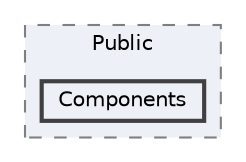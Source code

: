 digraph "D:/Projects/ProjectAMS/Plugins/AdvancedMenuSystem/Source/AdvancedMenuSystem/Public/Components"
{
 // LATEX_PDF_SIZE
  bgcolor="transparent";
  edge [fontname=Helvetica,fontsize=10,labelfontname=Helvetica,labelfontsize=10];
  node [fontname=Helvetica,fontsize=10,shape=box,height=0.2,width=0.4];
  compound=true
  subgraph clusterdir_6994bde82a76324c2b6b8d18b9e86278 {
    graph [ bgcolor="#edf0f7", pencolor="grey50", label="Public", fontname=Helvetica,fontsize=10 style="filled,dashed", URL="dir_6994bde82a76324c2b6b8d18b9e86278.html",tooltip=""]
  dir_a4e2124c46a503549a505c0f426f37a9 [label="Components", fillcolor="#edf0f7", color="grey25", style="filled,bold", URL="dir_a4e2124c46a503549a505c0f426f37a9.html",tooltip=""];
  }
}
